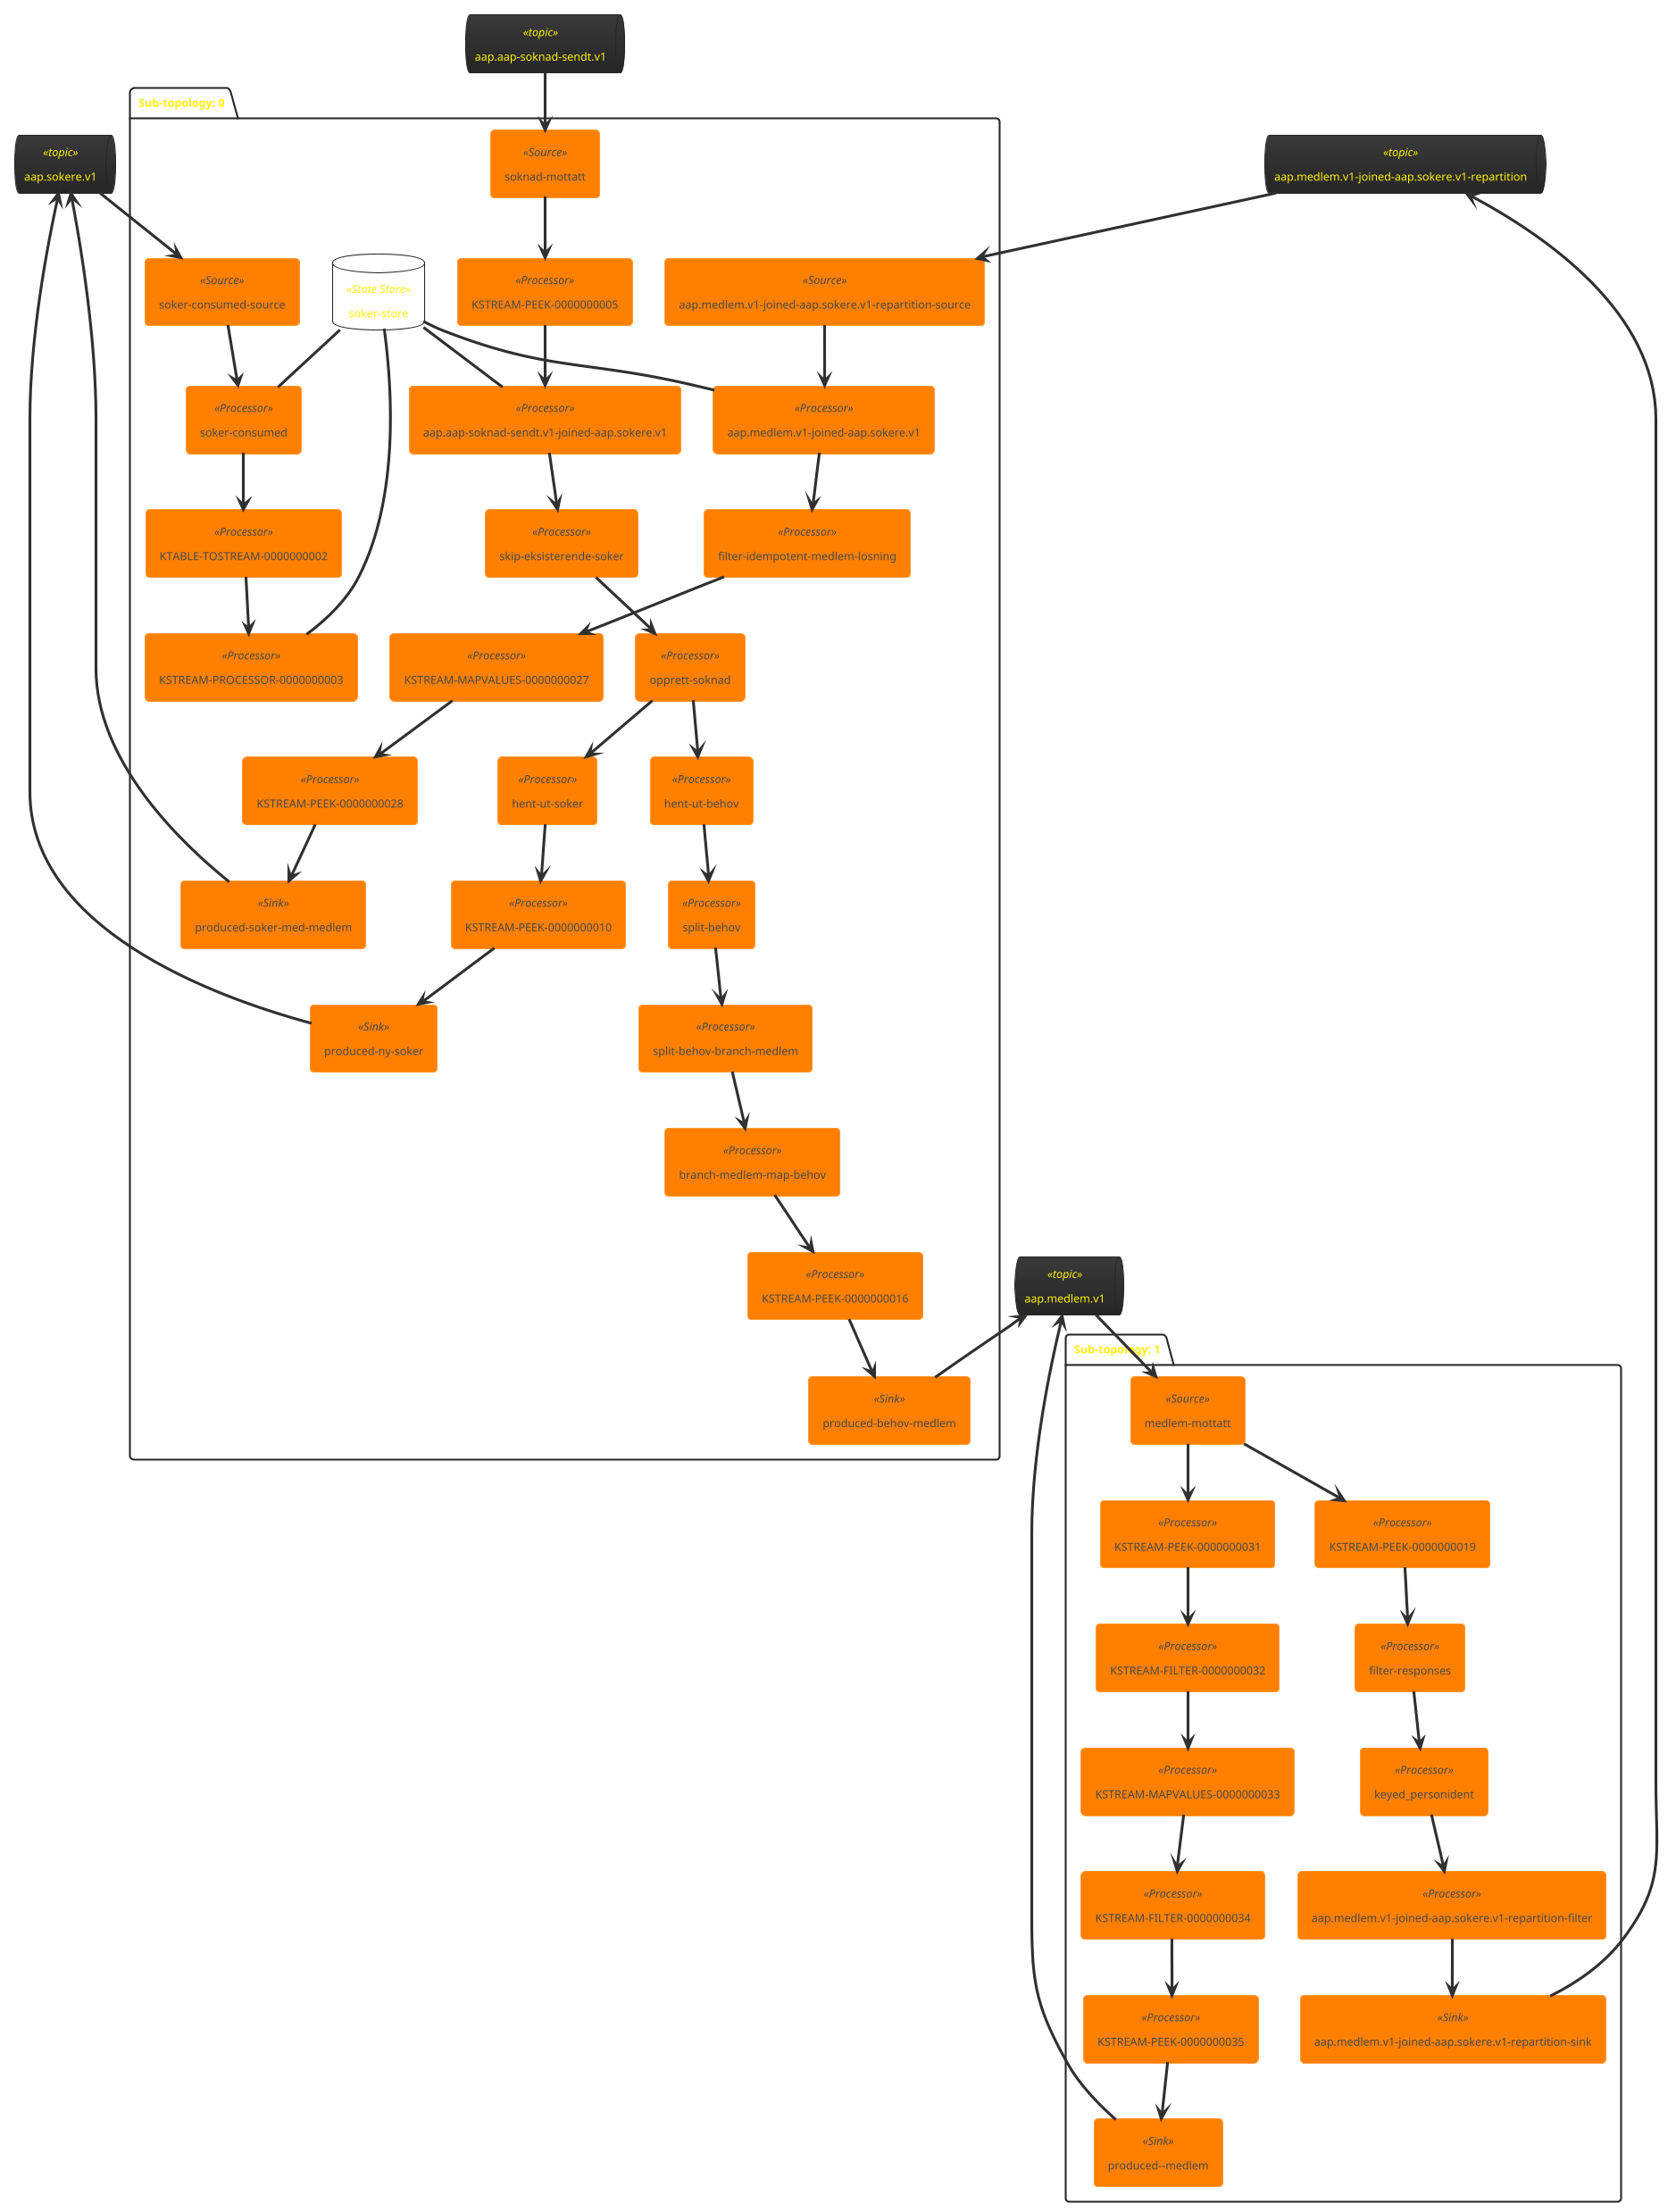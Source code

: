 @startuml
!theme black-knight
queue "aap.medlem.v1" <<topic>> as aap_medlem_v1
queue "aap.sokere.v1" <<topic>> as aap_sokere_v1
queue "aap.aap-soknad-sendt.v1" <<topic>> as aap_aap_soknad_sendt_v1
queue "aap.medlem.v1-joined-aap.sokere.v1-repartition" <<topic>> as aap_medlem_v1_joined_aap_sokere_v1_repartition
package "Sub-topology: 0" {
	database "soker-store" <<State Store>> as soker_store
	agent "soknad-mottatt" <<Source>> as soknad_mottatt
	agent "KSTREAM-PEEK-0000000005" <<Processor>> as KSTREAM_PEEK_0000000005
	agent "aap.aap-soknad-sendt.v1-joined-aap.sokere.v1" <<Processor>> as aap_aap_soknad_sendt_v1_joined_aap_sokere_v1
	agent "skip-eksisterende-soker" <<Processor>> as skip_eksisterende_soker
	agent "opprett-soknad" <<Processor>> as opprett_soknad
	agent "aap.medlem.v1-joined-aap.sokere.v1-repartition-source" <<Source>> as aap_medlem_v1_joined_aap_sokere_v1_repartition_source
	agent "hent-ut-behov" <<Processor>> as hent_ut_behov
	agent "aap.medlem.v1-joined-aap.sokere.v1" <<Processor>> as aap_medlem_v1_joined_aap_sokere_v1
	agent "split-behov" <<Processor>> as split_behov
	agent "filter-idempotent-medlem-losning" <<Processor>> as filter_idempotent_medlem_losning
	agent "soker-consumed-source" <<Source>> as soker_consumed_source
	agent "split-behov-branch-medlem" <<Processor>> as split_behov_branch_medlem
	agent "KSTREAM-MAPVALUES-0000000027" <<Processor>> as KSTREAM_MAPVALUES_0000000027
	agent "branch-medlem-map-behov" <<Processor>> as branch_medlem_map_behov
	agent "hent-ut-soker" <<Processor>> as hent_ut_soker
	agent "soker-consumed" <<Processor>> as soker_consumed
	agent "KSTREAM-PEEK-0000000010" <<Processor>> as KSTREAM_PEEK_0000000010
	agent "KSTREAM-PEEK-0000000016" <<Processor>> as KSTREAM_PEEK_0000000016
	agent "KSTREAM-PEEK-0000000028" <<Processor>> as KSTREAM_PEEK_0000000028
	agent "KTABLE-TOSTREAM-0000000002" <<Processor>> as KTABLE_TOSTREAM_0000000002
	agent "KSTREAM-PROCESSOR-0000000003" <<Processor>> as KSTREAM_PROCESSOR_0000000003
	agent "produced-behov-medlem" <<Sink>> as produced_behov_medlem
	agent "produced-ny-soker" <<Sink>> as produced_ny_soker
	agent "produced-soker-med-medlem" <<Sink>> as produced_soker_med_medlem
	aap_aap_soknad_sendt_v1 --> soknad_mottatt
	soker_store -- aap_aap_soknad_sendt_v1_joined_aap_sokere_v1
	aap_medlem_v1_joined_aap_sokere_v1_repartition --> aap_medlem_v1_joined_aap_sokere_v1_repartition_source
	soker_store -- aap_medlem_v1_joined_aap_sokere_v1
	aap_sokere_v1 --> soker_consumed_source
	soker_store -- soker_consumed
	soker_store -- KSTREAM_PROCESSOR_0000000003
	aap_medlem_v1 <-- produced_behov_medlem
	aap_sokere_v1 <-- produced_ny_soker
	aap_sokere_v1 <-- produced_soker_med_medlem
	soknad_mottatt --> KSTREAM_PEEK_0000000005
	KSTREAM_PEEK_0000000005 --> aap_aap_soknad_sendt_v1_joined_aap_sokere_v1
	aap_aap_soknad_sendt_v1_joined_aap_sokere_v1 --> skip_eksisterende_soker
	skip_eksisterende_soker --> opprett_soknad
	opprett_soknad --> hent_ut_behov
	opprett_soknad --> hent_ut_soker
	aap_medlem_v1_joined_aap_sokere_v1_repartition_source --> aap_medlem_v1_joined_aap_sokere_v1
	hent_ut_behov --> split_behov
	aap_medlem_v1_joined_aap_sokere_v1 --> filter_idempotent_medlem_losning
	split_behov --> split_behov_branch_medlem
	filter_idempotent_medlem_losning --> KSTREAM_MAPVALUES_0000000027
	soker_consumed_source --> soker_consumed
	split_behov_branch_medlem --> branch_medlem_map_behov
	KSTREAM_MAPVALUES_0000000027 --> KSTREAM_PEEK_0000000028
	branch_medlem_map_behov --> KSTREAM_PEEK_0000000016
	hent_ut_soker --> KSTREAM_PEEK_0000000010
	soker_consumed --> KTABLE_TOSTREAM_0000000002
	KSTREAM_PEEK_0000000010 --> produced_ny_soker
	KSTREAM_PEEK_0000000016 --> produced_behov_medlem
	KSTREAM_PEEK_0000000028 --> produced_soker_med_medlem
	KTABLE_TOSTREAM_0000000002 --> KSTREAM_PROCESSOR_0000000003
}
package "Sub-topology: 1" {
	agent "medlem-mottatt" <<Source>> as medlem_mottatt
	agent "KSTREAM-PEEK-0000000031" <<Processor>> as KSTREAM_PEEK_0000000031
	agent "KSTREAM-FILTER-0000000032" <<Processor>> as KSTREAM_FILTER_0000000032
	agent "KSTREAM-PEEK-0000000019" <<Processor>> as KSTREAM_PEEK_0000000019
	agent "KSTREAM-MAPVALUES-0000000033" <<Processor>> as KSTREAM_MAPVALUES_0000000033
	agent "filter-responses" <<Processor>> as filter_responses
	agent "KSTREAM-FILTER-0000000034" <<Processor>> as KSTREAM_FILTER_0000000034
	agent "keyed_personident" <<Processor>> as keyed_personident
	agent "KSTREAM-PEEK-0000000035" <<Processor>> as KSTREAM_PEEK_0000000035
	agent "aap.medlem.v1-joined-aap.sokere.v1-repartition-filter" <<Processor>> as aap_medlem_v1_joined_aap_sokere_v1_repartition_filter
	agent "aap.medlem.v1-joined-aap.sokere.v1-repartition-sink" <<Sink>> as aap_medlem_v1_joined_aap_sokere_v1_repartition_sink
	agent "produced--medlem" <<Sink>> as produced__medlem
	aap_medlem_v1 --> medlem_mottatt
	aap_medlem_v1_joined_aap_sokere_v1_repartition <-- aap_medlem_v1_joined_aap_sokere_v1_repartition_sink
	aap_medlem_v1 <-- produced__medlem
	medlem_mottatt --> KSTREAM_PEEK_0000000031
	medlem_mottatt --> KSTREAM_PEEK_0000000019
	KSTREAM_PEEK_0000000031 --> KSTREAM_FILTER_0000000032
	KSTREAM_FILTER_0000000032 --> KSTREAM_MAPVALUES_0000000033
	KSTREAM_PEEK_0000000019 --> filter_responses
	KSTREAM_MAPVALUES_0000000033 --> KSTREAM_FILTER_0000000034
	filter_responses --> keyed_personident
	KSTREAM_FILTER_0000000034 --> KSTREAM_PEEK_0000000035
	keyed_personident --> aap_medlem_v1_joined_aap_sokere_v1_repartition_filter
	KSTREAM_PEEK_0000000035 --> produced__medlem
	aap_medlem_v1_joined_aap_sokere_v1_repartition_filter --> aap_medlem_v1_joined_aap_sokere_v1_repartition_sink
}
@enduml